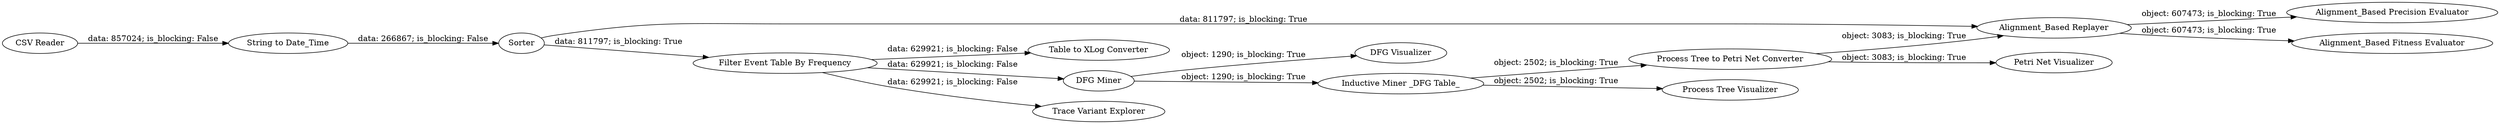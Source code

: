 digraph {
	"1139077730836853007_23" [label="Alignment_Based Precision Evaluator"]
	"1139077730836853007_2" [label="Table to XLog Converter"]
	"1139077730836853007_1" [label="CSV Reader"]
	"1139077730836853007_10" [label="Petri Net Visualizer"]
	"1139077730836853007_22" [label="Alignment_Based Replayer"]
	"1139077730836853007_24" [label="Alignment_Based Fitness Evaluator"]
	"1139077730836853007_12" [label="DFG Visualizer"]
	"1139077730836853007_13" [label="Process Tree to Petri Net Converter"]
	"1139077730836853007_19" [label="String to Date_Time"]
	"1139077730836853007_20" [label=Sorter]
	"1139077730836853007_11" [label="Process Tree Visualizer"]
	"1139077730836853007_5" [label="DFG Miner"]
	"1139077730836853007_4" [label="Filter Event Table By Frequency"]
	"1139077730836853007_6" [label="Inductive Miner _DFG Table_"]
	"1139077730836853007_25" [label="Trace Variant Explorer"]
	"1139077730836853007_13" -> "1139077730836853007_10" [label="object: 3083; is_blocking: True"]
	"1139077730836853007_4" -> "1139077730836853007_2" [label="data: 629921; is_blocking: False"]
	"1139077730836853007_5" -> "1139077730836853007_12" [label="object: 1290; is_blocking: True"]
	"1139077730836853007_5" -> "1139077730836853007_6" [label="object: 1290; is_blocking: True"]
	"1139077730836853007_22" -> "1139077730836853007_23" [label="object: 607473; is_blocking: True"]
	"1139077730836853007_6" -> "1139077730836853007_13" [label="object: 2502; is_blocking: True"]
	"1139077730836853007_20" -> "1139077730836853007_22" [label="data: 811797; is_blocking: True"]
	"1139077730836853007_22" -> "1139077730836853007_24" [label="object: 607473; is_blocking: True"]
	"1139077730836853007_6" -> "1139077730836853007_11" [label="object: 2502; is_blocking: True"]
	"1139077730836853007_4" -> "1139077730836853007_25" [label="data: 629921; is_blocking: False"]
	"1139077730836853007_1" -> "1139077730836853007_19" [label="data: 857024; is_blocking: False"]
	"1139077730836853007_4" -> "1139077730836853007_5" [label="data: 629921; is_blocking: False"]
	"1139077730836853007_20" -> "1139077730836853007_4" [label="data: 811797; is_blocking: True"]
	"1139077730836853007_13" -> "1139077730836853007_22" [label="object: 3083; is_blocking: True"]
	"1139077730836853007_19" -> "1139077730836853007_20" [label="data: 266867; is_blocking: False"]
	rankdir=LR
}
